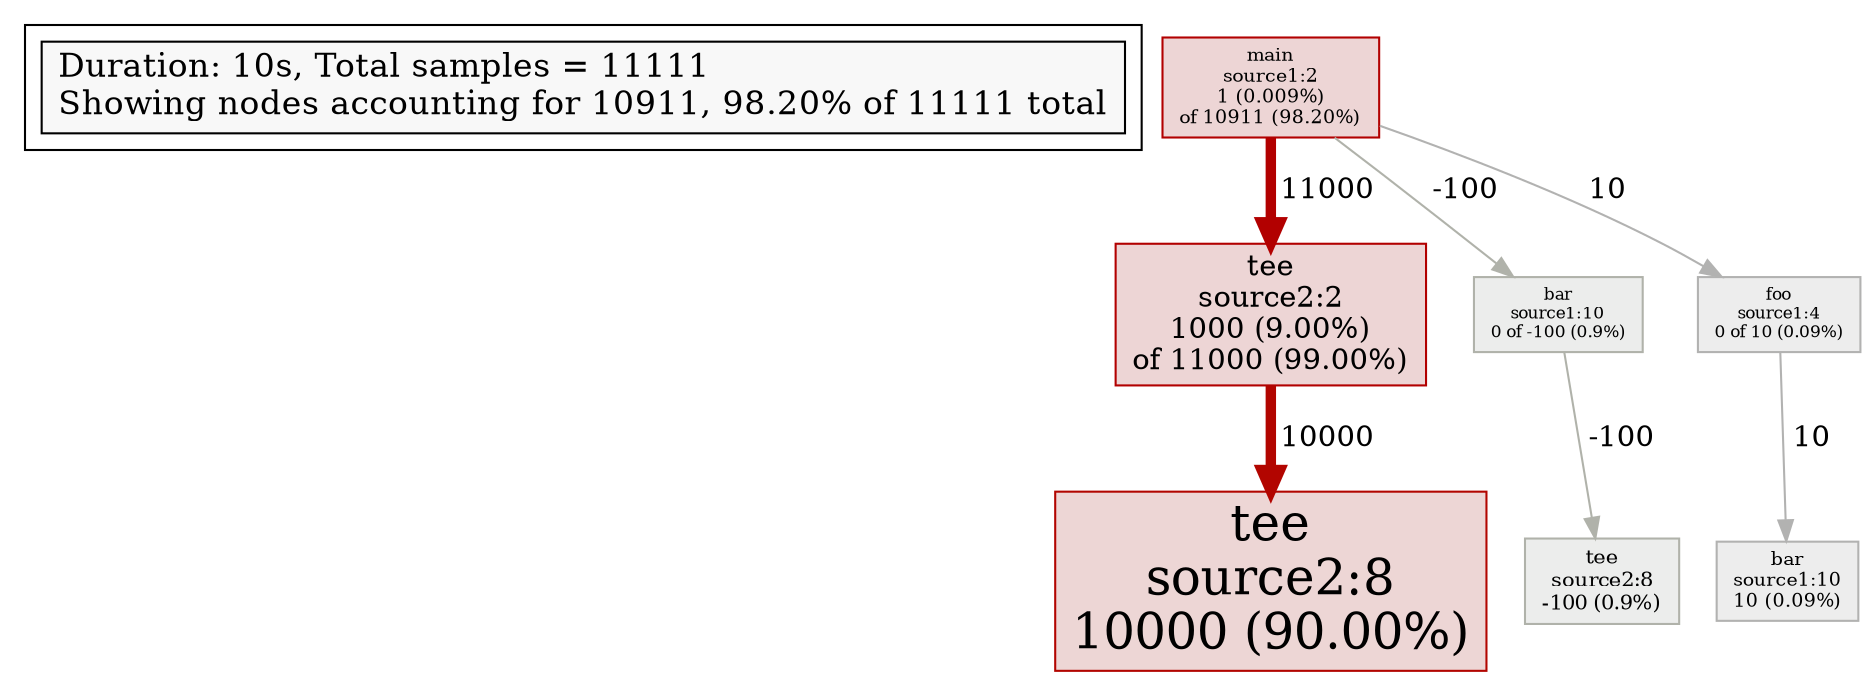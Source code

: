 digraph "unnamed" {
node [style=filled fillcolor="#f8f8f8"]
subgraph cluster_L { "Duration: 10s, Total samples = 11111 " [shape=box fontsize=16 label="Duration: 10s, Total samples = 11111 \lShowing nodes accounting for 10911, 98.20% of 11111 total\l"] }
N1 [label="tee\nsource2:8\n10000 (90.00%)" id="node1" fontsize=24 shape=box tooltip="tee testdata/source2:8 (10000)" color="#b20500" fillcolor="#edd6d5"]
N2 [label="main\nsource1:2\n1 (0.009%)\nof 10911 (98.20%)" id="node2" fontsize=9 shape=box tooltip="main testdata/source1:2 (10911)" color="#b20000" fillcolor="#edd5d5"]
N3 [label="tee\nsource2:2\n1000 (9.00%)\nof 11000 (99.00%)" id="node3" fontsize=14 shape=box tooltip="tee testdata/source2:2 (11000)" color="#b20000" fillcolor="#edd5d5"]
N4 [label="tee\nsource2:8\n-100 (0.9%)" id="node4" fontsize=10 shape=box tooltip="tee testdata/source2:8 (-100)" color="#b0b2aa" fillcolor="#ecedec"]
N5 [label="bar\nsource1:10\n10 (0.09%)" id="node5" fontsize=9 shape=box tooltip="bar testdata/source1:10 (10)" color="#b2b2b1" fillcolor="#ededed"]
N6 [label="bar\nsource1:10\n0 of -100 (0.9%)" id="node6" fontsize=8 shape=box tooltip="bar testdata/source1:10 (-100)" color="#b0b2aa" fillcolor="#ecedec"]
N7 [label="foo\nsource1:4\n0 of 10 (0.09%)" id="node7" fontsize=8 shape=box tooltip="foo testdata/source1:4 (10)" color="#b2b2b1" fillcolor="#ededed"]
N2 -> N3 [label=" 11000" weight=100 penwidth=5 color="#b20000" tooltip="main testdata/source1:2 -> tee testdata/source2:2 (11000)" labeltooltip="main testdata/source1:2 -> tee testdata/source2:2 (11000)"]
N3 -> N1 [label=" 10000" weight=91 penwidth=5 color="#b20500" tooltip="tee testdata/source2:2 -> tee testdata/source2:8 (10000)" labeltooltip="tee testdata/source2:2 -> tee testdata/source2:8 (10000)"]
N6 -> N4 [label=" -100" color="#b0b2aa" tooltip="bar testdata/source1:10 -> tee testdata/source2:8 (-100)" labeltooltip="bar testdata/source1:10 -> tee testdata/source2:8 (-100)"]
N2 -> N6 [label=" -100" color="#b0b2aa" tooltip="main testdata/source1:2 -> bar testdata/source1:10 (-100)" labeltooltip="main testdata/source1:2 -> bar testdata/source1:10 (-100)"]
N7 -> N5 [label=" 10" color="#b2b2b1" tooltip="foo testdata/source1:4 -> bar testdata/source1:10 (10)" labeltooltip="foo testdata/source1:4 -> bar testdata/source1:10 (10)"]
N2 -> N7 [label=" 10" color="#b2b2b1" tooltip="main testdata/source1:2 -> foo testdata/source1:4 (10)" labeltooltip="main testdata/source1:2 -> foo testdata/source1:4 (10)"]
}
